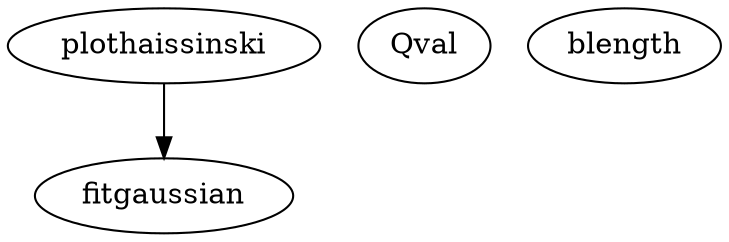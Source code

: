 /* Created by mdot for Matlab */
digraph m2html {
  plothaissinski -> fitgaussian;

  Qval [URL="Qval.html"];
  blength [URL="blength.html"];
  fitgaussian [URL="fitgaussian.html"];
  plothaissinski [URL="plothaissinski.html"];
}